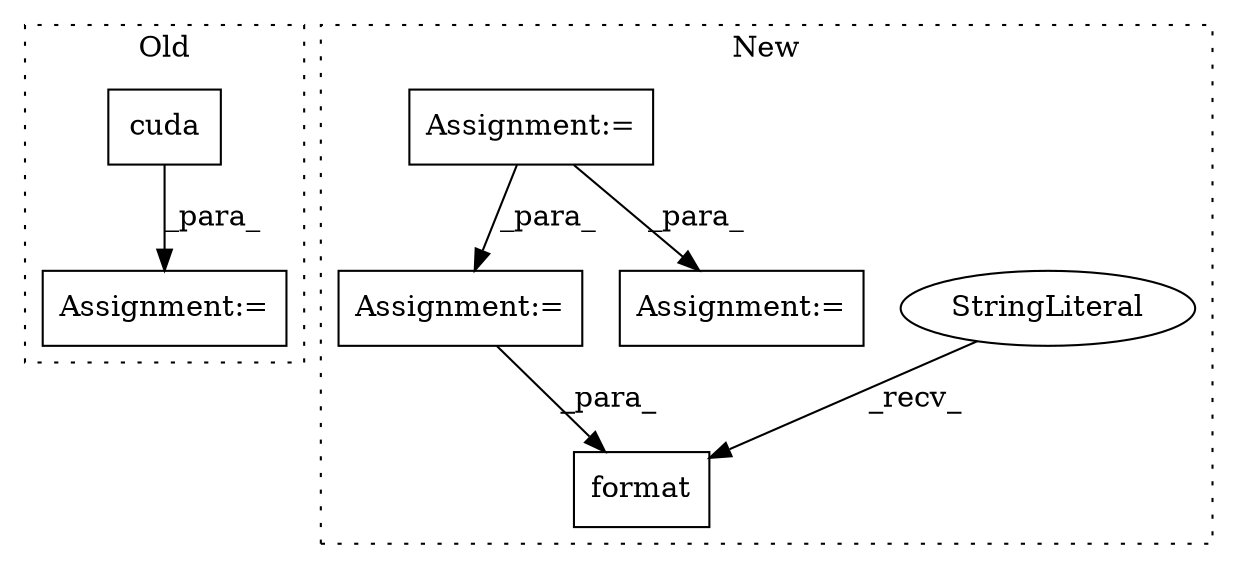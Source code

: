 digraph G {
subgraph cluster0 {
1 [label="cuda" a="32" s="6543" l="6" shape="box"];
4 [label="Assignment:=" a="7" s="6527" l="1" shape="box"];
label = "Old";
style="dotted";
}
subgraph cluster1 {
2 [label="format" a="32" s="7873,7904" l="7,1" shape="box"];
3 [label="StringLiteral" a="45" s="7838" l="34" shape="ellipse"];
5 [label="Assignment:=" a="7" s="6161" l="4" shape="box"];
6 [label="Assignment:=" a="7" s="7653" l="1" shape="box"];
7 [label="Assignment:=" a="7" s="7961" l="1" shape="box"];
label = "New";
style="dotted";
}
1 -> 4 [label="_para_"];
3 -> 2 [label="_recv_"];
5 -> 6 [label="_para_"];
5 -> 7 [label="_para_"];
6 -> 2 [label="_para_"];
}